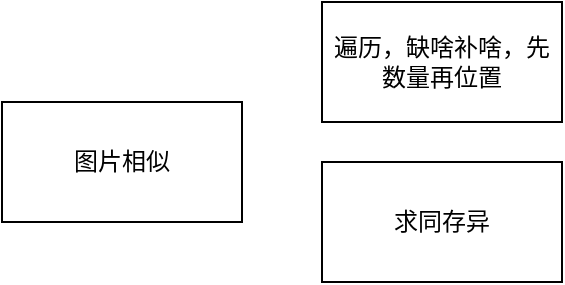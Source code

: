 <mxfile version="23.1.0" type="github">
  <diagram name="第 1 页" id="9B6i5pc0i6AFC_Ok4Ifa">
    <mxGraphModel dx="1306" dy="703" grid="1" gridSize="10" guides="1" tooltips="1" connect="1" arrows="1" fold="1" page="1" pageScale="1" pageWidth="827" pageHeight="1169" math="0" shadow="0">
      <root>
        <mxCell id="0" />
        <mxCell id="1" parent="0" />
        <mxCell id="K5g4BO94jVKAYZUBKcI--1" value="图片相似" style="whiteSpace=wrap;html=1;" vertex="1" parent="1">
          <mxGeometry x="40" y="220" width="120" height="60" as="geometry" />
        </mxCell>
        <mxCell id="K5g4BO94jVKAYZUBKcI--2" value="遍历，缺啥补啥，先数量再位置" style="whiteSpace=wrap;html=1;" vertex="1" parent="1">
          <mxGeometry x="200" y="170" width="120" height="60" as="geometry" />
        </mxCell>
        <mxCell id="K5g4BO94jVKAYZUBKcI--3" value="求同存异" style="whiteSpace=wrap;html=1;" vertex="1" parent="1">
          <mxGeometry x="200" y="250" width="120" height="60" as="geometry" />
        </mxCell>
      </root>
    </mxGraphModel>
  </diagram>
</mxfile>
